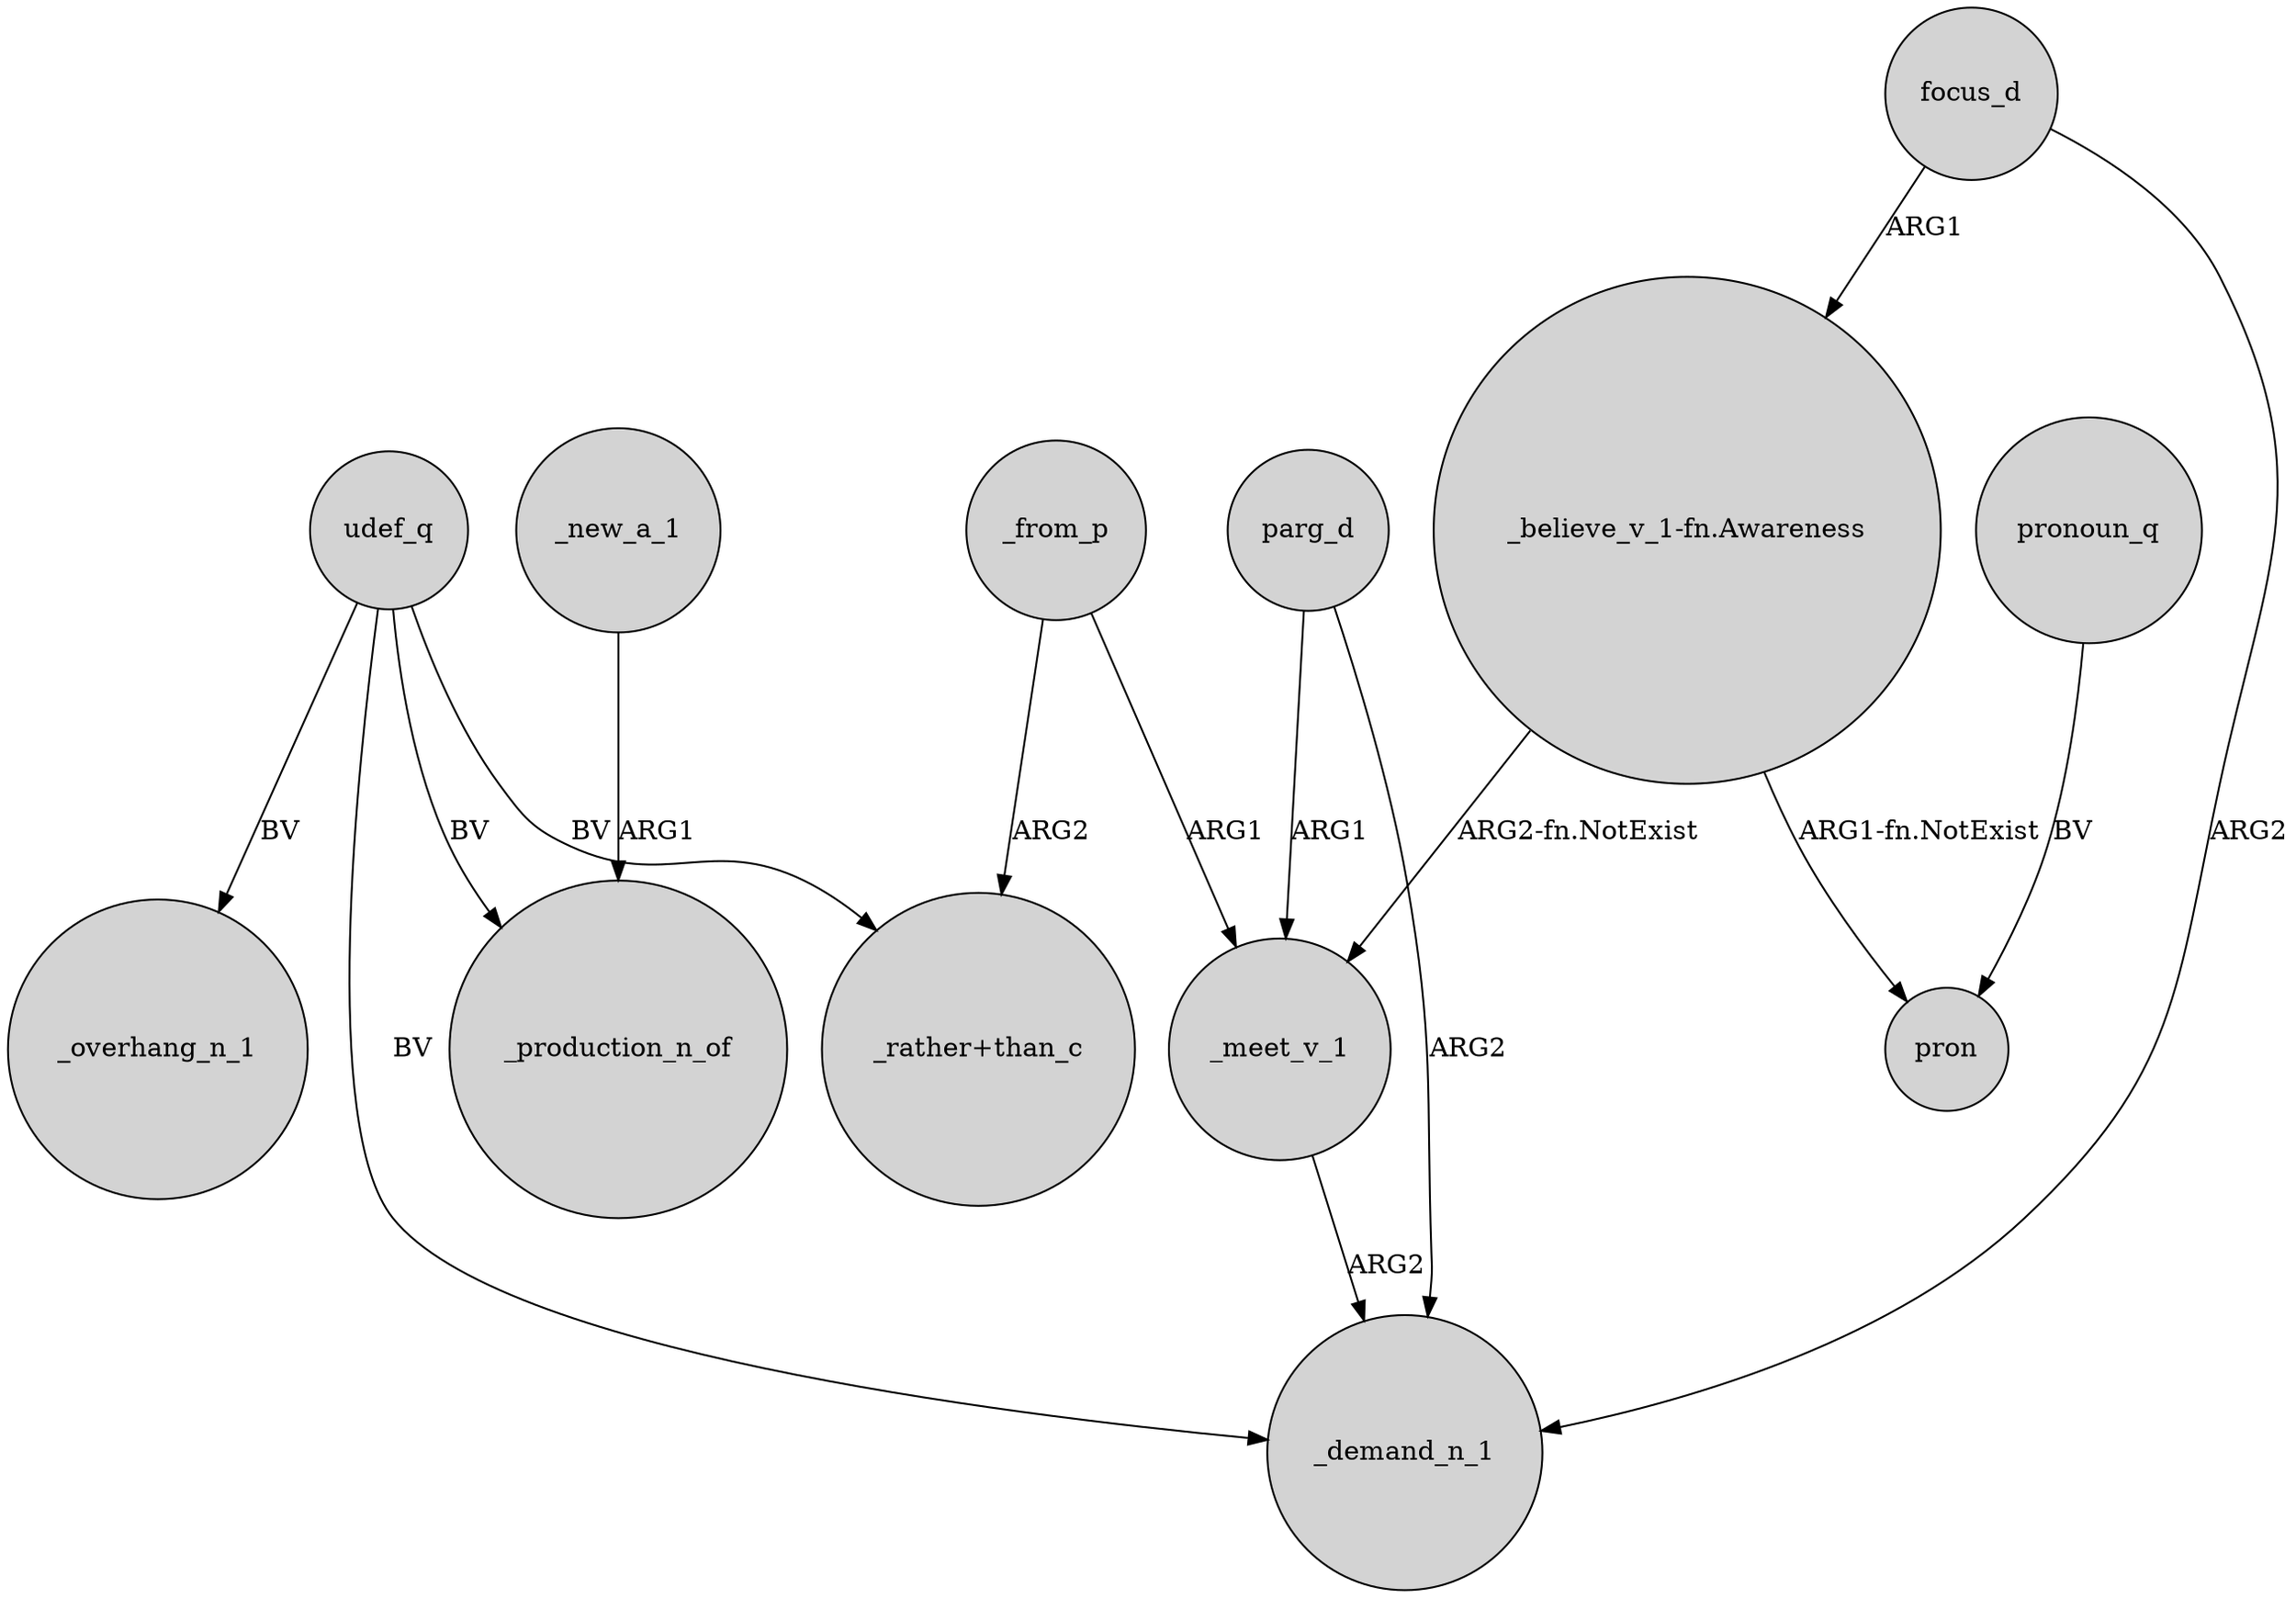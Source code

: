 digraph {
	node [shape=circle style=filled]
	udef_q -> _production_n_of [label=BV]
	parg_d -> _meet_v_1 [label=ARG1]
	focus_d -> _demand_n_1 [label=ARG2]
	_meet_v_1 -> _demand_n_1 [label=ARG2]
	parg_d -> _demand_n_1 [label=ARG2]
	_from_p -> "_rather+than_c" [label=ARG2]
	udef_q -> _demand_n_1 [label=BV]
	udef_q -> "_rather+than_c" [label=BV]
	_new_a_1 -> _production_n_of [label=ARG1]
	"_believe_v_1-fn.Awareness" -> pron [label="ARG1-fn.NotExist"]
	"_believe_v_1-fn.Awareness" -> _meet_v_1 [label="ARG2-fn.NotExist"]
	focus_d -> "_believe_v_1-fn.Awareness" [label=ARG1]
	_from_p -> _meet_v_1 [label=ARG1]
	udef_q -> _overhang_n_1 [label=BV]
	pronoun_q -> pron [label=BV]
}
